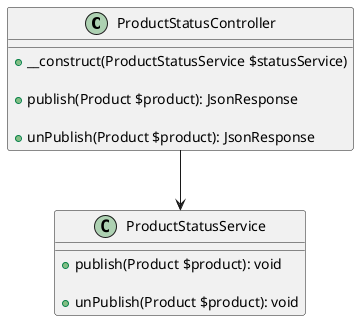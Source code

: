 @startuml

class ProductStatusController {
    + __construct(ProductStatusService $statusService)

    + publish(Product $product): JsonResponse

    + unPublish(Product $product): JsonResponse
}

class ProductStatusService {
    + publish(Product $product): void

    + unPublish(Product $product): void
}

ProductStatusController --> ProductStatusService
@enduml